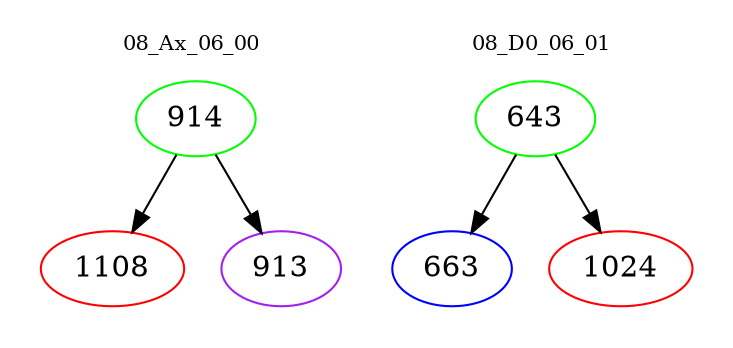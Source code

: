 digraph{
subgraph cluster_0 {
color = white
label = "08_Ax_06_00";
fontsize=10;
T0_914 [label="914", color="green"]
T0_914 -> T0_1108 [color="black"]
T0_1108 [label="1108", color="red"]
T0_914 -> T0_913 [color="black"]
T0_913 [label="913", color="purple"]
}
subgraph cluster_1 {
color = white
label = "08_D0_06_01";
fontsize=10;
T1_643 [label="643", color="green"]
T1_643 -> T1_663 [color="black"]
T1_663 [label="663", color="blue"]
T1_643 -> T1_1024 [color="black"]
T1_1024 [label="1024", color="red"]
}
}
